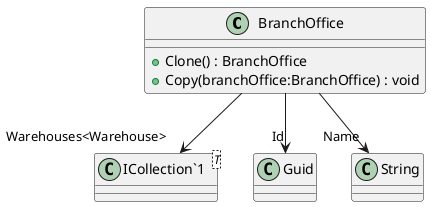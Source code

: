 @startuml
class BranchOffice {
    + Clone() : BranchOffice
    + Copy(branchOffice:BranchOffice) : void
}
class "ICollection`1"<T> {
}
BranchOffice --> "Id" Guid
BranchOffice --> "Name" String
BranchOffice --> "Warehouses<Warehouse>" "ICollection`1"
@enduml
